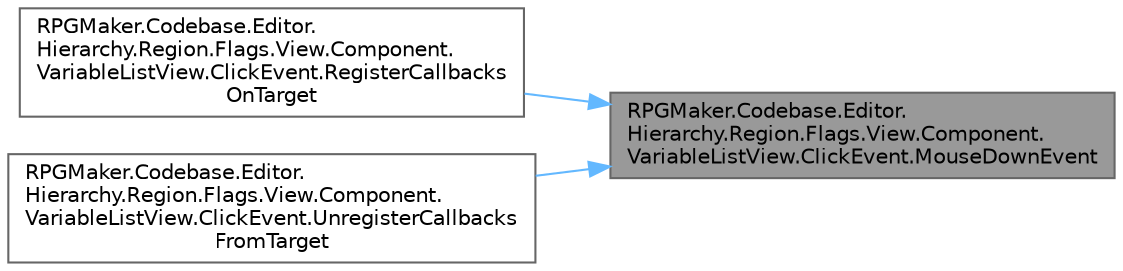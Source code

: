digraph "RPGMaker.Codebase.Editor.Hierarchy.Region.Flags.View.Component.VariableListView.ClickEvent.MouseDownEvent"
{
 // LATEX_PDF_SIZE
  bgcolor="transparent";
  edge [fontname=Helvetica,fontsize=10,labelfontname=Helvetica,labelfontsize=10];
  node [fontname=Helvetica,fontsize=10,shape=box,height=0.2,width=0.4];
  rankdir="RL";
  Node1 [id="Node000001",label="RPGMaker.Codebase.Editor.\lHierarchy.Region.Flags.View.Component.\lVariableListView.ClickEvent.MouseDownEvent",height=0.2,width=0.4,color="gray40", fillcolor="grey60", style="filled", fontcolor="black",tooltip=" "];
  Node1 -> Node2 [id="edge1_Node000001_Node000002",dir="back",color="steelblue1",style="solid",tooltip=" "];
  Node2 [id="Node000002",label="RPGMaker.Codebase.Editor.\lHierarchy.Region.Flags.View.Component.\lVariableListView.ClickEvent.RegisterCallbacks\lOnTarget",height=0.2,width=0.4,color="grey40", fillcolor="white", style="filled",URL="$dc/dd4/class_r_p_g_maker_1_1_codebase_1_1_editor_1_1_hierarchy_1_1_region_1_1_flags_1_1_view_1_1_compon0b3b8cfafe434038260b4ed4572a7000.html#a8c157a559933192694365ff1fb57b60c",tooltip=" "];
  Node1 -> Node3 [id="edge2_Node000001_Node000003",dir="back",color="steelblue1",style="solid",tooltip=" "];
  Node3 [id="Node000003",label="RPGMaker.Codebase.Editor.\lHierarchy.Region.Flags.View.Component.\lVariableListView.ClickEvent.UnregisterCallbacks\lFromTarget",height=0.2,width=0.4,color="grey40", fillcolor="white", style="filled",URL="$dc/dd4/class_r_p_g_maker_1_1_codebase_1_1_editor_1_1_hierarchy_1_1_region_1_1_flags_1_1_view_1_1_compon0b3b8cfafe434038260b4ed4572a7000.html#a890a348af107389bd796dea88886e626",tooltip=" "];
}
